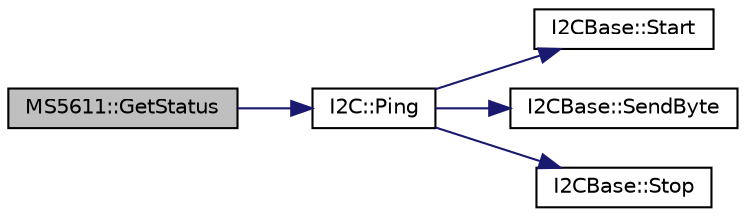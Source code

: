 digraph "MS5611::GetStatus"
{
  edge [fontname="Helvetica",fontsize="10",labelfontname="Helvetica",labelfontsize="10"];
  node [fontname="Helvetica",fontsize="10",shape=record];
  rankdir="LR";
  Node1 [label="MS5611::GetStatus",height=0.2,width=0.4,color="black", fillcolor="grey75", style="filled" fontcolor="black"];
  Node1 -> Node2 [color="midnightblue",fontsize="10",style="solid",fontname="Helvetica"];
  Node2 [label="I2C::Ping",height=0.2,width=0.4,color="black", fillcolor="white", style="filled",URL="$classI2C.html#a11afa1921c1287013e7bcb6675878a49",tooltip="Test for the Acknowledge of a device by sending start and the slave address."];
  Node2 -> Node3 [color="midnightblue",fontsize="10",style="solid",fontname="Helvetica"];
  Node3 [label="I2CBase::Start",height=0.2,width=0.4,color="black", fillcolor="white", style="filled",URL="$classI2CBase.html#a16dc0177aab341a936f508e5e91406be",tooltip="Output a start condition on the I2C bus."];
  Node2 -> Node4 [color="midnightblue",fontsize="10",style="solid",fontname="Helvetica"];
  Node4 [label="I2CBase::SendByte",height=0.2,width=0.4,color="black", fillcolor="white", style="filled",URL="$classI2CBase.html#a7cdbdb037ac9b84275d5f0d04476b8ce",tooltip="Output a byte on the I2C bus."];
  Node2 -> Node5 [color="midnightblue",fontsize="10",style="solid",fontname="Helvetica"];
  Node5 [label="I2CBase::Stop",height=0.2,width=0.4,color="black", fillcolor="white", style="filled",URL="$classI2CBase.html#a0e0b9bc5b9a5a34fa78187e71f3731d1",tooltip="Output a stop condition on the I2C bus."];
}

